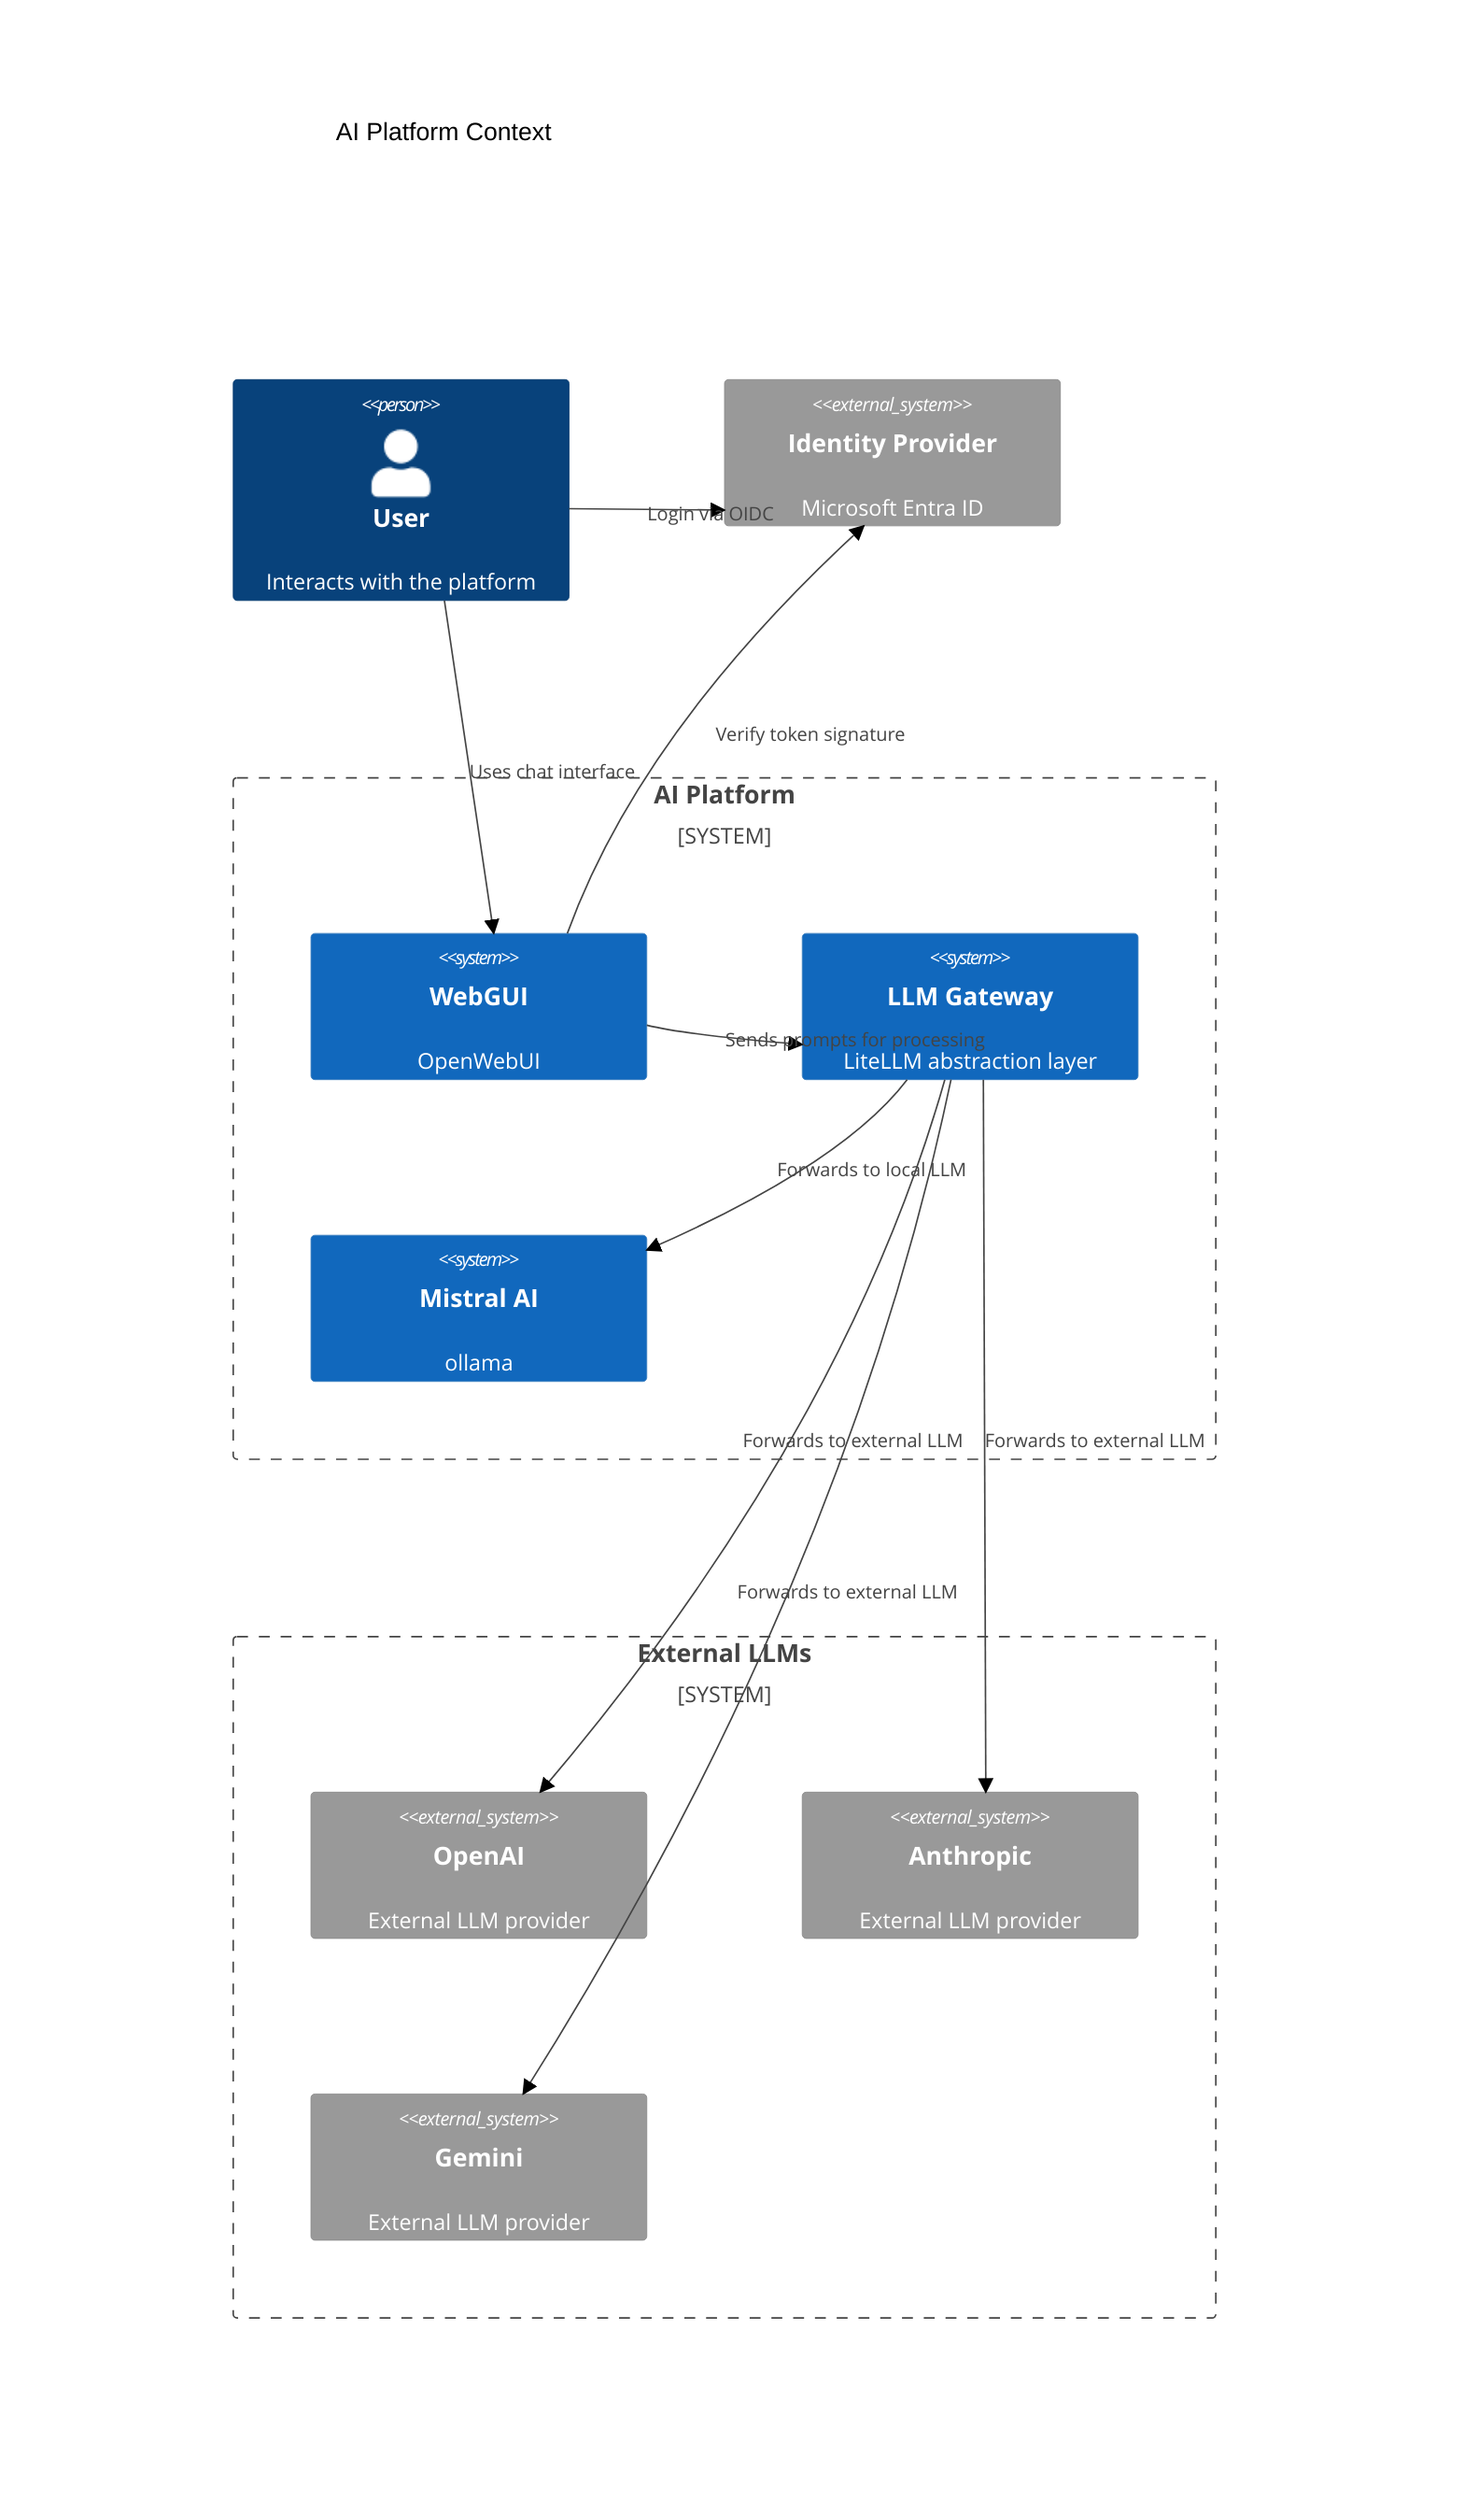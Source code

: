 %%{init: { 'theme': 'neutral' } }%%
C4Context
    title AI Platform Context
    UpdateLayoutConfig("3", "1")

    Person(user, "User", "Interacts with the platform")
    System_Ext(idp, "Identity Provider", "Microsoft Entra ID")

    System_Boundary(platform, "AI Platform") {
        System(webgui, "WebGUI", "OpenWebUI")
        System(gateway, "LLM Gateway", "LiteLLM abstraction layer")
        System(mistral, "Mistral AI", "ollama")
    }

    System_Boundary(llms, "External LLMs") {
        System_Ext(openai, "OpenAI", "External LLM provider")
        System_Ext(anthropic, "Anthropic", "External LLM provider")
        System_Ext(gemini, "Gemini", "External LLM provider")
    }

    Rel(user, webgui, "Uses chat interface")
    Rel(user, idp, "Login via OIDC")
    Rel(webgui, idp, "Verify token signature")
    Rel(webgui, gateway, "Sends prompts for processing")
    Rel(gateway, mistral, "Forwards to local LLM")
    Rel(gateway, openai, "Forwards to external LLM")
    Rel(gateway, anthropic, "Forwards to external LLM")
    Rel(gateway, gemini, "Forwards to external LLM")